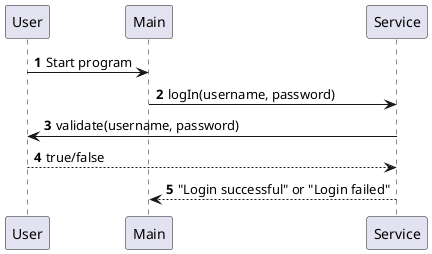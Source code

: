 @startuml
'https://plantuml.com/sequence-diagram

autonumber

User -> Main: Start program
Main -> Service: logIn(username, password)
Service -> User: validate(username, password)
User --> Service: true/false
Service --> Main: "Login successful" or "Login failed"
@enduml